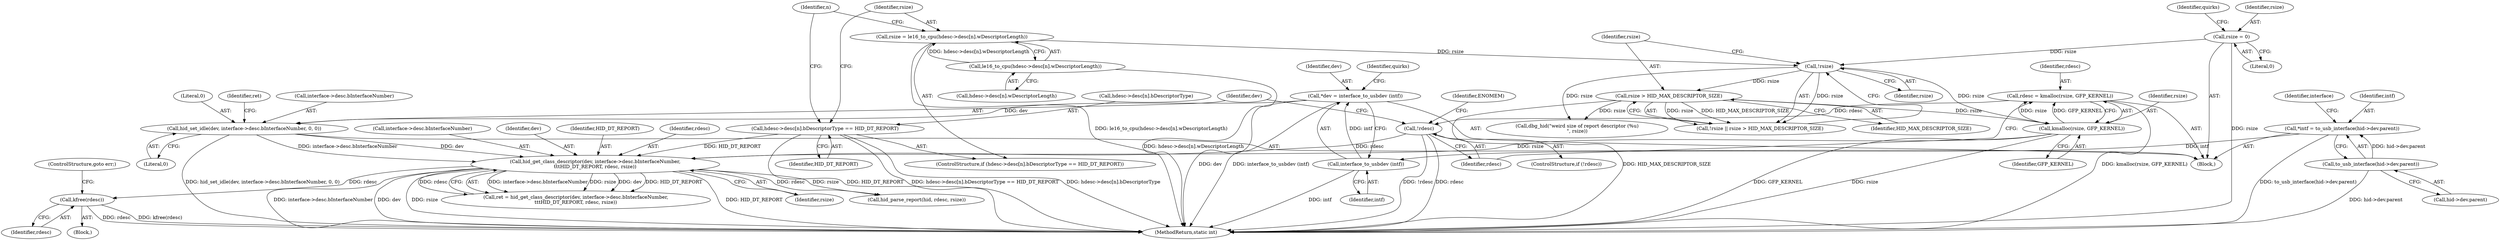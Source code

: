 digraph "0_linux_f043bfc98c193c284e2cd768fefabe18ac2fed9b@API" {
"1000342" [label="(Call,kfree(rdesc))"];
"1000325" [label="(Call,hid_get_class_descriptor(dev, interface->desc.bInterfaceNumber,\n\t\t\tHID_DT_REPORT, rdesc, rsize))"];
"1000314" [label="(Call,hid_set_idle(dev, interface->desc.bInterfaceNumber, 0, 0))"];
"1000120" [label="(Call,*dev = interface_to_usbdev (intf))"];
"1000122" [label="(Call,interface_to_usbdev (intf))"];
"1000105" [label="(Call,*intf = to_usb_interface(hid->dev.parent))"];
"1000107" [label="(Call,to_usb_interface(hid->dev.parent))"];
"1000270" [label="(Call,hdesc->desc[n].bDescriptorType == HID_DT_REPORT)"];
"1000309" [label="(Call,!rdesc)"];
"1000303" [label="(Call,rdesc = kmalloc(rsize, GFP_KERNEL))"];
"1000305" [label="(Call,kmalloc(rsize, GFP_KERNEL))"];
"1000291" [label="(Call,!rsize)"];
"1000279" [label="(Call,rsize = le16_to_cpu(hdesc->desc[n].wDescriptorLength))"];
"1000281" [label="(Call,le16_to_cpu(hdesc->desc[n].wDescriptorLength))"];
"1000130" [label="(Call,rsize = 0)"];
"1000293" [label="(Call,rsize > HID_MAX_DESCRIPTOR_SIZE)"];
"1000268" [label="(Identifier,n)"];
"1000282" [label="(Call,hdesc->desc[n].wDescriptorLength)"];
"1000306" [label="(Identifier,rsize)"];
"1000269" [label="(ControlStructure,if (hdesc->desc[n].bDescriptorType == HID_DT_REPORT))"];
"1000333" [label="(Identifier,rdesc)"];
"1000138" [label="(Identifier,quirks)"];
"1000280" [label="(Identifier,rsize)"];
"1000315" [label="(Identifier,dev)"];
"1000309" [label="(Call,!rdesc)"];
"1000316" [label="(Call,interface->desc.bInterfaceNumber)"];
"1000369" [label="(MethodReturn,static int)"];
"1000321" [label="(Literal,0)"];
"1000278" [label="(Identifier,HID_DT_REPORT)"];
"1000325" [label="(Call,hid_get_class_descriptor(dev, interface->desc.bInterfaceNumber,\n\t\t\tHID_DT_REPORT, rdesc, rsize))"];
"1000122" [label="(Call,interface_to_usbdev (intf))"];
"1000294" [label="(Identifier,rsize)"];
"1000293" [label="(Call,rsize > HID_MAX_DESCRIPTOR_SIZE)"];
"1000342" [label="(Call,kfree(rdesc))"];
"1000327" [label="(Call,interface->desc.bInterfaceNumber)"];
"1000322" [label="(Literal,0)"];
"1000271" [label="(Call,hdesc->desc[n].bDescriptorType)"];
"1000120" [label="(Call,*dev = interface_to_usbdev (intf))"];
"1000307" [label="(Identifier,GFP_KERNEL)"];
"1000108" [label="(Call,hid->dev.parent)"];
"1000270" [label="(Call,hdesc->desc[n].bDescriptorType == HID_DT_REPORT)"];
"1000323" [label="(Call,ret = hid_get_class_descriptor(dev, interface->desc.bInterfaceNumber,\n\t\t\tHID_DT_REPORT, rdesc, rsize))"];
"1000313" [label="(Identifier,ENOMEM)"];
"1000324" [label="(Identifier,ret)"];
"1000308" [label="(ControlStructure,if (!rdesc))"];
"1000334" [label="(Identifier,rsize)"];
"1000131" [label="(Identifier,rsize)"];
"1000305" [label="(Call,kmalloc(rsize, GFP_KERNEL))"];
"1000281" [label="(Call,le16_to_cpu(hdesc->desc[n].wDescriptorLength))"];
"1000295" [label="(Identifier,HID_MAX_DESCRIPTOR_SIZE)"];
"1000107" [label="(Call,to_usb_interface(hid->dev.parent))"];
"1000290" [label="(Call,!rsize || rsize > HID_MAX_DESCRIPTOR_SIZE)"];
"1000326" [label="(Identifier,dev)"];
"1000127" [label="(Identifier,quirks)"];
"1000132" [label="(Literal,0)"];
"1000292" [label="(Identifier,rsize)"];
"1000115" [label="(Identifier,interface)"];
"1000291" [label="(Call,!rsize)"];
"1000332" [label="(Identifier,HID_DT_REPORT)"];
"1000310" [label="(Identifier,rdesc)"];
"1000121" [label="(Identifier,dev)"];
"1000343" [label="(Identifier,rdesc)"];
"1000106" [label="(Identifier,intf)"];
"1000105" [label="(Call,*intf = to_usb_interface(hid->dev.parent))"];
"1000303" [label="(Call,rdesc = kmalloc(rsize, GFP_KERNEL))"];
"1000304" [label="(Identifier,rdesc)"];
"1000347" [label="(Call,hid_parse_report(hid, rdesc, rsize))"];
"1000123" [label="(Identifier,intf)"];
"1000103" [label="(Block,)"];
"1000130" [label="(Call,rsize = 0)"];
"1000297" [label="(Call,dbg_hid(\"weird size of report descriptor (%u)\n\", rsize))"];
"1000279" [label="(Call,rsize = le16_to_cpu(hdesc->desc[n].wDescriptorLength))"];
"1000314" [label="(Call,hid_set_idle(dev, interface->desc.bInterfaceNumber, 0, 0))"];
"1000344" [label="(ControlStructure,goto err;)"];
"1000339" [label="(Block,)"];
"1000342" -> "1000339"  [label="AST: "];
"1000342" -> "1000343"  [label="CFG: "];
"1000343" -> "1000342"  [label="AST: "];
"1000344" -> "1000342"  [label="CFG: "];
"1000342" -> "1000369"  [label="DDG: rdesc"];
"1000342" -> "1000369"  [label="DDG: kfree(rdesc)"];
"1000325" -> "1000342"  [label="DDG: rdesc"];
"1000325" -> "1000323"  [label="AST: "];
"1000325" -> "1000334"  [label="CFG: "];
"1000326" -> "1000325"  [label="AST: "];
"1000327" -> "1000325"  [label="AST: "];
"1000332" -> "1000325"  [label="AST: "];
"1000333" -> "1000325"  [label="AST: "];
"1000334" -> "1000325"  [label="AST: "];
"1000323" -> "1000325"  [label="CFG: "];
"1000325" -> "1000369"  [label="DDG: dev"];
"1000325" -> "1000369"  [label="DDG: rsize"];
"1000325" -> "1000369"  [label="DDG: HID_DT_REPORT"];
"1000325" -> "1000369"  [label="DDG: interface->desc.bInterfaceNumber"];
"1000325" -> "1000323"  [label="DDG: interface->desc.bInterfaceNumber"];
"1000325" -> "1000323"  [label="DDG: rsize"];
"1000325" -> "1000323"  [label="DDG: dev"];
"1000325" -> "1000323"  [label="DDG: HID_DT_REPORT"];
"1000325" -> "1000323"  [label="DDG: rdesc"];
"1000314" -> "1000325"  [label="DDG: dev"];
"1000314" -> "1000325"  [label="DDG: interface->desc.bInterfaceNumber"];
"1000270" -> "1000325"  [label="DDG: HID_DT_REPORT"];
"1000309" -> "1000325"  [label="DDG: rdesc"];
"1000305" -> "1000325"  [label="DDG: rsize"];
"1000325" -> "1000347"  [label="DDG: rdesc"];
"1000325" -> "1000347"  [label="DDG: rsize"];
"1000314" -> "1000103"  [label="AST: "];
"1000314" -> "1000322"  [label="CFG: "];
"1000315" -> "1000314"  [label="AST: "];
"1000316" -> "1000314"  [label="AST: "];
"1000321" -> "1000314"  [label="AST: "];
"1000322" -> "1000314"  [label="AST: "];
"1000324" -> "1000314"  [label="CFG: "];
"1000314" -> "1000369"  [label="DDG: hid_set_idle(dev, interface->desc.bInterfaceNumber, 0, 0)"];
"1000120" -> "1000314"  [label="DDG: dev"];
"1000120" -> "1000103"  [label="AST: "];
"1000120" -> "1000122"  [label="CFG: "];
"1000121" -> "1000120"  [label="AST: "];
"1000122" -> "1000120"  [label="AST: "];
"1000127" -> "1000120"  [label="CFG: "];
"1000120" -> "1000369"  [label="DDG: dev"];
"1000120" -> "1000369"  [label="DDG: interface_to_usbdev (intf)"];
"1000122" -> "1000120"  [label="DDG: intf"];
"1000122" -> "1000123"  [label="CFG: "];
"1000123" -> "1000122"  [label="AST: "];
"1000122" -> "1000369"  [label="DDG: intf"];
"1000105" -> "1000122"  [label="DDG: intf"];
"1000105" -> "1000103"  [label="AST: "];
"1000105" -> "1000107"  [label="CFG: "];
"1000106" -> "1000105"  [label="AST: "];
"1000107" -> "1000105"  [label="AST: "];
"1000115" -> "1000105"  [label="CFG: "];
"1000105" -> "1000369"  [label="DDG: to_usb_interface(hid->dev.parent)"];
"1000107" -> "1000105"  [label="DDG: hid->dev.parent"];
"1000107" -> "1000108"  [label="CFG: "];
"1000108" -> "1000107"  [label="AST: "];
"1000107" -> "1000369"  [label="DDG: hid->dev.parent"];
"1000270" -> "1000269"  [label="AST: "];
"1000270" -> "1000278"  [label="CFG: "];
"1000271" -> "1000270"  [label="AST: "];
"1000278" -> "1000270"  [label="AST: "];
"1000280" -> "1000270"  [label="CFG: "];
"1000268" -> "1000270"  [label="CFG: "];
"1000270" -> "1000369"  [label="DDG: HID_DT_REPORT"];
"1000270" -> "1000369"  [label="DDG: hdesc->desc[n].bDescriptorType == HID_DT_REPORT"];
"1000270" -> "1000369"  [label="DDG: hdesc->desc[n].bDescriptorType"];
"1000309" -> "1000308"  [label="AST: "];
"1000309" -> "1000310"  [label="CFG: "];
"1000310" -> "1000309"  [label="AST: "];
"1000313" -> "1000309"  [label="CFG: "];
"1000315" -> "1000309"  [label="CFG: "];
"1000309" -> "1000369"  [label="DDG: rdesc"];
"1000309" -> "1000369"  [label="DDG: !rdesc"];
"1000303" -> "1000309"  [label="DDG: rdesc"];
"1000303" -> "1000103"  [label="AST: "];
"1000303" -> "1000305"  [label="CFG: "];
"1000304" -> "1000303"  [label="AST: "];
"1000305" -> "1000303"  [label="AST: "];
"1000310" -> "1000303"  [label="CFG: "];
"1000303" -> "1000369"  [label="DDG: kmalloc(rsize, GFP_KERNEL)"];
"1000305" -> "1000303"  [label="DDG: rsize"];
"1000305" -> "1000303"  [label="DDG: GFP_KERNEL"];
"1000305" -> "1000307"  [label="CFG: "];
"1000306" -> "1000305"  [label="AST: "];
"1000307" -> "1000305"  [label="AST: "];
"1000305" -> "1000369"  [label="DDG: GFP_KERNEL"];
"1000305" -> "1000369"  [label="DDG: rsize"];
"1000291" -> "1000305"  [label="DDG: rsize"];
"1000293" -> "1000305"  [label="DDG: rsize"];
"1000291" -> "1000290"  [label="AST: "];
"1000291" -> "1000292"  [label="CFG: "];
"1000292" -> "1000291"  [label="AST: "];
"1000294" -> "1000291"  [label="CFG: "];
"1000290" -> "1000291"  [label="CFG: "];
"1000291" -> "1000290"  [label="DDG: rsize"];
"1000279" -> "1000291"  [label="DDG: rsize"];
"1000130" -> "1000291"  [label="DDG: rsize"];
"1000291" -> "1000293"  [label="DDG: rsize"];
"1000291" -> "1000297"  [label="DDG: rsize"];
"1000279" -> "1000269"  [label="AST: "];
"1000279" -> "1000281"  [label="CFG: "];
"1000280" -> "1000279"  [label="AST: "];
"1000281" -> "1000279"  [label="AST: "];
"1000268" -> "1000279"  [label="CFG: "];
"1000279" -> "1000369"  [label="DDG: le16_to_cpu(hdesc->desc[n].wDescriptorLength)"];
"1000281" -> "1000279"  [label="DDG: hdesc->desc[n].wDescriptorLength"];
"1000281" -> "1000282"  [label="CFG: "];
"1000282" -> "1000281"  [label="AST: "];
"1000281" -> "1000369"  [label="DDG: hdesc->desc[n].wDescriptorLength"];
"1000130" -> "1000103"  [label="AST: "];
"1000130" -> "1000132"  [label="CFG: "];
"1000131" -> "1000130"  [label="AST: "];
"1000132" -> "1000130"  [label="AST: "];
"1000138" -> "1000130"  [label="CFG: "];
"1000130" -> "1000369"  [label="DDG: rsize"];
"1000293" -> "1000290"  [label="AST: "];
"1000293" -> "1000295"  [label="CFG: "];
"1000294" -> "1000293"  [label="AST: "];
"1000295" -> "1000293"  [label="AST: "];
"1000290" -> "1000293"  [label="CFG: "];
"1000293" -> "1000369"  [label="DDG: HID_MAX_DESCRIPTOR_SIZE"];
"1000293" -> "1000290"  [label="DDG: rsize"];
"1000293" -> "1000290"  [label="DDG: HID_MAX_DESCRIPTOR_SIZE"];
"1000293" -> "1000297"  [label="DDG: rsize"];
}
